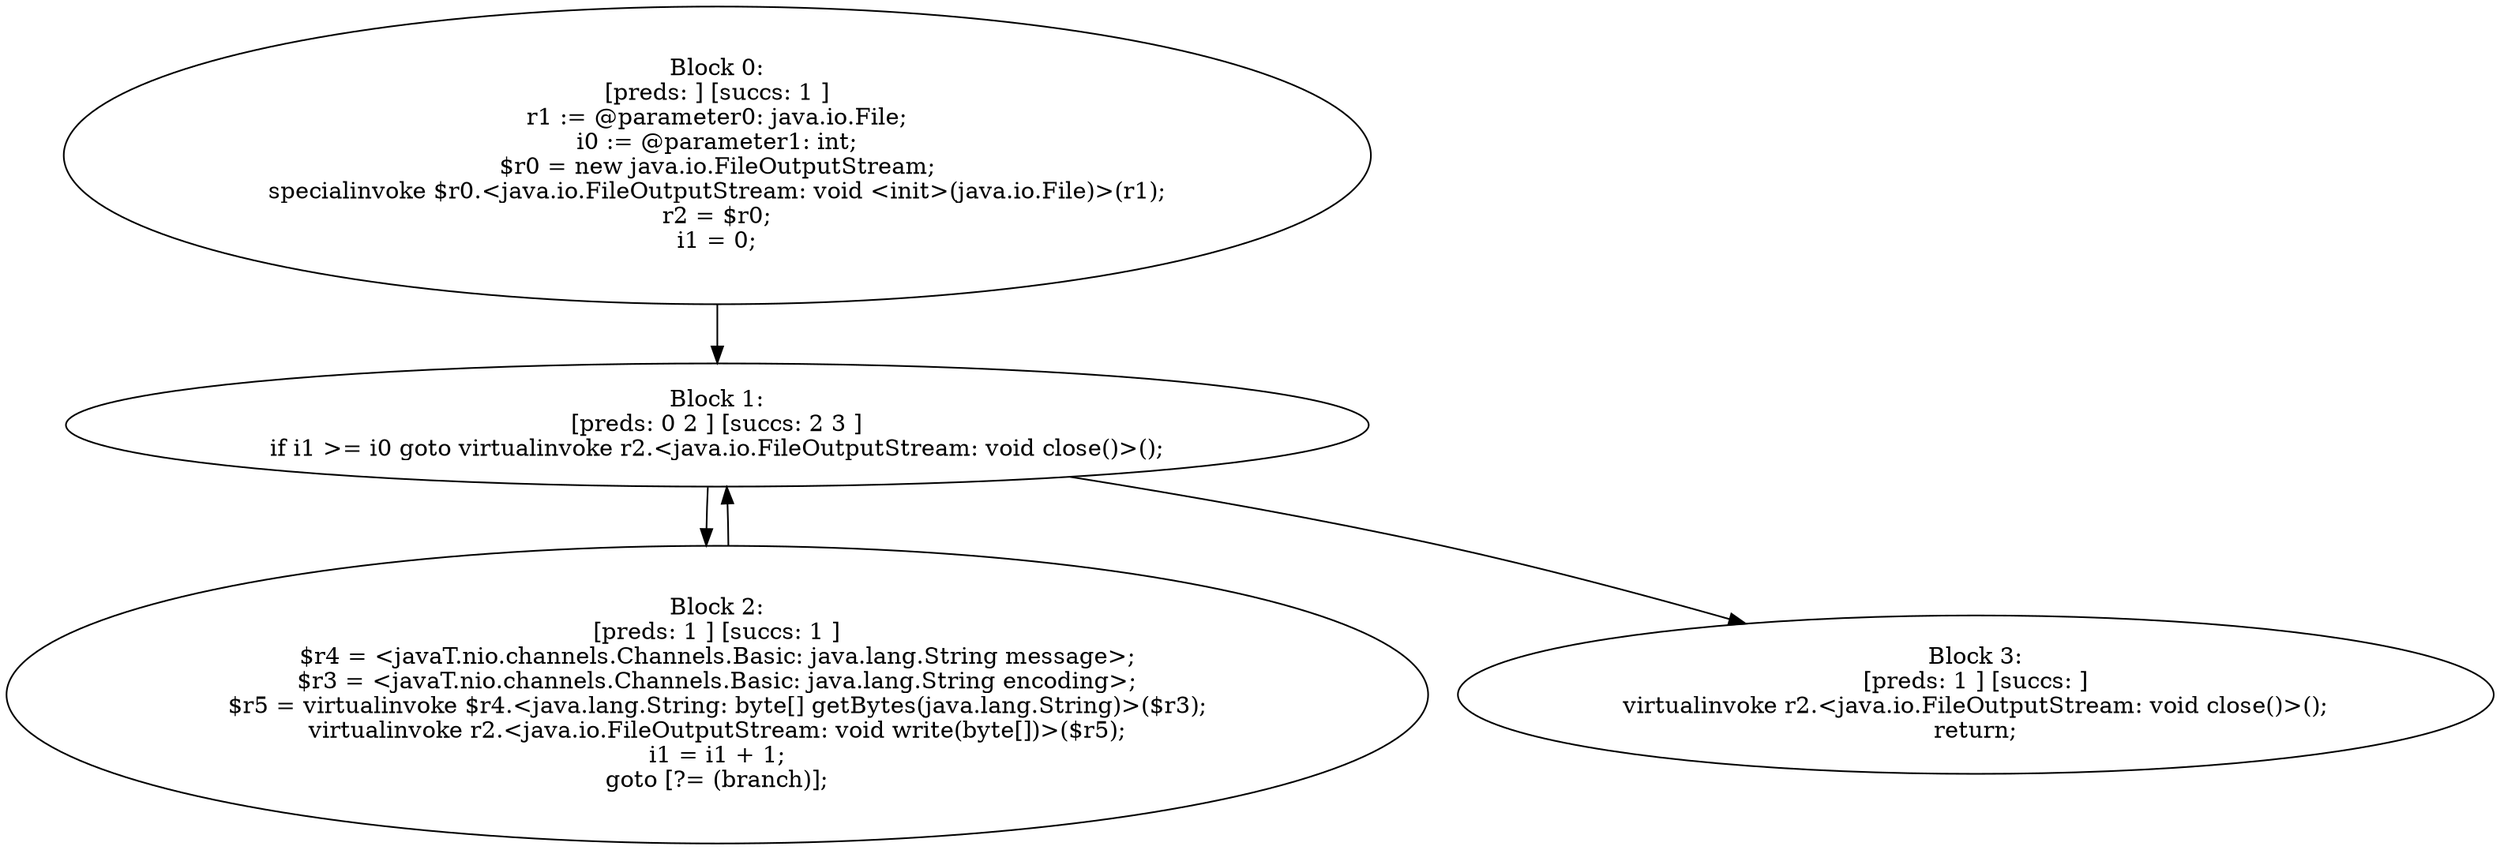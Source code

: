 digraph "unitGraph" {
    "Block 0:
[preds: ] [succs: 1 ]
r1 := @parameter0: java.io.File;
i0 := @parameter1: int;
$r0 = new java.io.FileOutputStream;
specialinvoke $r0.<java.io.FileOutputStream: void <init>(java.io.File)>(r1);
r2 = $r0;
i1 = 0;
"
    "Block 1:
[preds: 0 2 ] [succs: 2 3 ]
if i1 >= i0 goto virtualinvoke r2.<java.io.FileOutputStream: void close()>();
"
    "Block 2:
[preds: 1 ] [succs: 1 ]
$r4 = <javaT.nio.channels.Channels.Basic: java.lang.String message>;
$r3 = <javaT.nio.channels.Channels.Basic: java.lang.String encoding>;
$r5 = virtualinvoke $r4.<java.lang.String: byte[] getBytes(java.lang.String)>($r3);
virtualinvoke r2.<java.io.FileOutputStream: void write(byte[])>($r5);
i1 = i1 + 1;
goto [?= (branch)];
"
    "Block 3:
[preds: 1 ] [succs: ]
virtualinvoke r2.<java.io.FileOutputStream: void close()>();
return;
"
    "Block 0:
[preds: ] [succs: 1 ]
r1 := @parameter0: java.io.File;
i0 := @parameter1: int;
$r0 = new java.io.FileOutputStream;
specialinvoke $r0.<java.io.FileOutputStream: void <init>(java.io.File)>(r1);
r2 = $r0;
i1 = 0;
"->"Block 1:
[preds: 0 2 ] [succs: 2 3 ]
if i1 >= i0 goto virtualinvoke r2.<java.io.FileOutputStream: void close()>();
";
    "Block 1:
[preds: 0 2 ] [succs: 2 3 ]
if i1 >= i0 goto virtualinvoke r2.<java.io.FileOutputStream: void close()>();
"->"Block 2:
[preds: 1 ] [succs: 1 ]
$r4 = <javaT.nio.channels.Channels.Basic: java.lang.String message>;
$r3 = <javaT.nio.channels.Channels.Basic: java.lang.String encoding>;
$r5 = virtualinvoke $r4.<java.lang.String: byte[] getBytes(java.lang.String)>($r3);
virtualinvoke r2.<java.io.FileOutputStream: void write(byte[])>($r5);
i1 = i1 + 1;
goto [?= (branch)];
";
    "Block 1:
[preds: 0 2 ] [succs: 2 3 ]
if i1 >= i0 goto virtualinvoke r2.<java.io.FileOutputStream: void close()>();
"->"Block 3:
[preds: 1 ] [succs: ]
virtualinvoke r2.<java.io.FileOutputStream: void close()>();
return;
";
    "Block 2:
[preds: 1 ] [succs: 1 ]
$r4 = <javaT.nio.channels.Channels.Basic: java.lang.String message>;
$r3 = <javaT.nio.channels.Channels.Basic: java.lang.String encoding>;
$r5 = virtualinvoke $r4.<java.lang.String: byte[] getBytes(java.lang.String)>($r3);
virtualinvoke r2.<java.io.FileOutputStream: void write(byte[])>($r5);
i1 = i1 + 1;
goto [?= (branch)];
"->"Block 1:
[preds: 0 2 ] [succs: 2 3 ]
if i1 >= i0 goto virtualinvoke r2.<java.io.FileOutputStream: void close()>();
";
}
